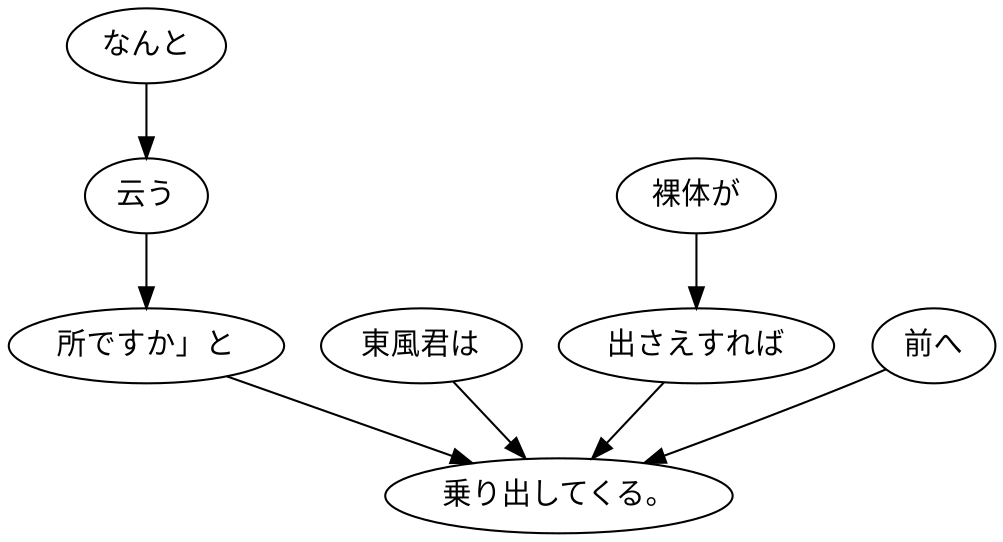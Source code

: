 digraph graph8658 {
	node0 [label="なんと"];
	node1 [label="云う"];
	node2 [label="所ですか」と"];
	node3 [label="東風君は"];
	node4 [label="裸体が"];
	node5 [label="出さえすれば"];
	node6 [label="前へ"];
	node7 [label="乗り出してくる。"];
	node0 -> node1;
	node1 -> node2;
	node2 -> node7;
	node3 -> node7;
	node4 -> node5;
	node5 -> node7;
	node6 -> node7;
}
